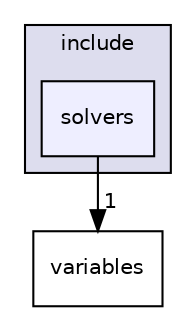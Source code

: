 digraph "/home/boyd/Scrivania/Thesis/SU2/SU2_CFD/include/solvers" {
  compound=true
  node [ fontsize="10", fontname="Helvetica"];
  edge [ labelfontsize="10", labelfontname="Helvetica"];
  subgraph clusterdir_3b735dd5547717c34264cbbbba892a8a {
    graph [ bgcolor="#ddddee", pencolor="black", label="include" fontname="Helvetica", fontsize="10", URL="dir_3b735dd5547717c34264cbbbba892a8a.html"]
  dir_263ce66950d22b4a66b695c07cd63e69 [shape=box, label="solvers", style="filled", fillcolor="#eeeeff", pencolor="black", URL="dir_263ce66950d22b4a66b695c07cd63e69.html"];
  }
  dir_cd97905733ce0fa50fa6753859500eaa [shape=box label="variables" URL="dir_cd97905733ce0fa50fa6753859500eaa.html"];
  dir_263ce66950d22b4a66b695c07cd63e69->dir_cd97905733ce0fa50fa6753859500eaa [headlabel="1", labeldistance=1.5 headhref="dir_000025_000026.html"];
}
